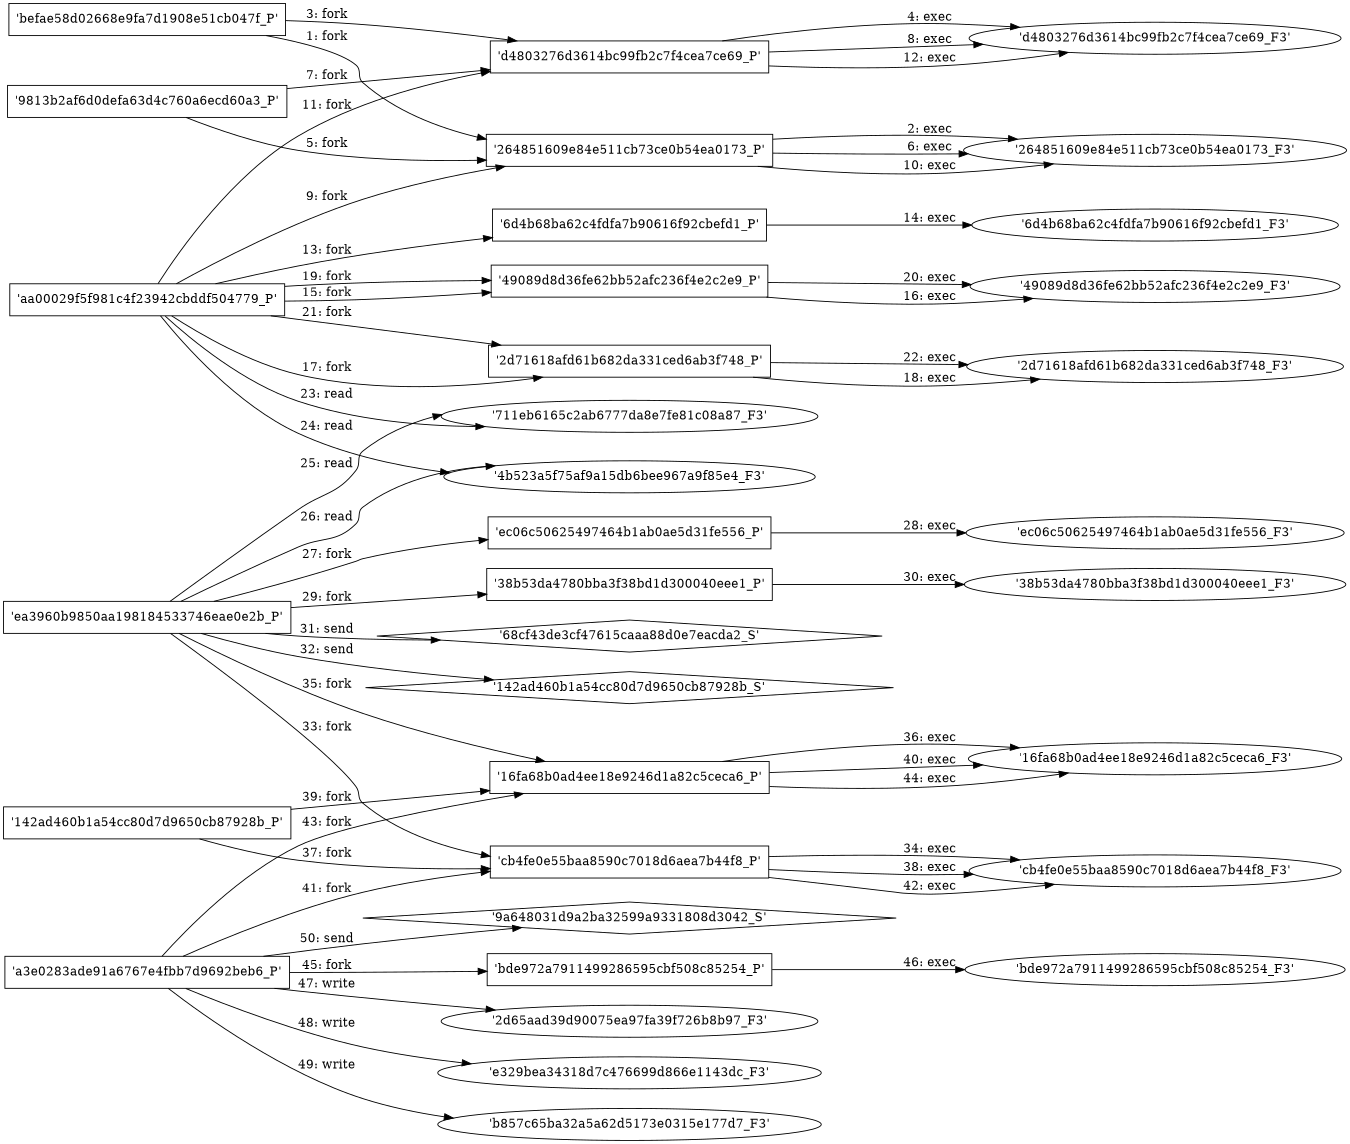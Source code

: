 digraph "D:\Learning\Paper\apt\基于CTI的攻击预警\Dataset\攻击图\ASGfromALLCTI\Building Zero Trust networks with Microsoft 365.dot" {
rankdir="LR"
size="9"
fixedsize="false"
splines="true"
nodesep=0.3
ranksep=0
fontsize=10
overlap="scalexy"
engine= "neato"
	"'befae58d02668e9fa7d1908e51cb047f_P'" [node_type=Process shape=box]
	"'264851609e84e511cb73ce0b54ea0173_P'" [node_type=Process shape=box]
	"'befae58d02668e9fa7d1908e51cb047f_P'" -> "'264851609e84e511cb73ce0b54ea0173_P'" [label="1: fork"]
	"'264851609e84e511cb73ce0b54ea0173_P'" [node_type=Process shape=box]
	"'264851609e84e511cb73ce0b54ea0173_F3'" [node_type=File shape=ellipse]
	"'264851609e84e511cb73ce0b54ea0173_P'" -> "'264851609e84e511cb73ce0b54ea0173_F3'" [label="2: exec"]
	"'befae58d02668e9fa7d1908e51cb047f_P'" [node_type=Process shape=box]
	"'d4803276d3614bc99fb2c7f4cea7ce69_P'" [node_type=Process shape=box]
	"'befae58d02668e9fa7d1908e51cb047f_P'" -> "'d4803276d3614bc99fb2c7f4cea7ce69_P'" [label="3: fork"]
	"'d4803276d3614bc99fb2c7f4cea7ce69_P'" [node_type=Process shape=box]
	"'d4803276d3614bc99fb2c7f4cea7ce69_F3'" [node_type=File shape=ellipse]
	"'d4803276d3614bc99fb2c7f4cea7ce69_P'" -> "'d4803276d3614bc99fb2c7f4cea7ce69_F3'" [label="4: exec"]
	"'9813b2af6d0defa63d4c760a6ecd60a3_P'" [node_type=Process shape=box]
	"'264851609e84e511cb73ce0b54ea0173_P'" [node_type=Process shape=box]
	"'9813b2af6d0defa63d4c760a6ecd60a3_P'" -> "'264851609e84e511cb73ce0b54ea0173_P'" [label="5: fork"]
	"'264851609e84e511cb73ce0b54ea0173_P'" [node_type=Process shape=box]
	"'264851609e84e511cb73ce0b54ea0173_F3'" [node_type=File shape=ellipse]
	"'264851609e84e511cb73ce0b54ea0173_P'" -> "'264851609e84e511cb73ce0b54ea0173_F3'" [label="6: exec"]
	"'9813b2af6d0defa63d4c760a6ecd60a3_P'" [node_type=Process shape=box]
	"'d4803276d3614bc99fb2c7f4cea7ce69_P'" [node_type=Process shape=box]
	"'9813b2af6d0defa63d4c760a6ecd60a3_P'" -> "'d4803276d3614bc99fb2c7f4cea7ce69_P'" [label="7: fork"]
	"'d4803276d3614bc99fb2c7f4cea7ce69_P'" [node_type=Process shape=box]
	"'d4803276d3614bc99fb2c7f4cea7ce69_F3'" [node_type=File shape=ellipse]
	"'d4803276d3614bc99fb2c7f4cea7ce69_P'" -> "'d4803276d3614bc99fb2c7f4cea7ce69_F3'" [label="8: exec"]
	"'aa00029f5f981c4f23942cbddf504779_P'" [node_type=Process shape=box]
	"'264851609e84e511cb73ce0b54ea0173_P'" [node_type=Process shape=box]
	"'aa00029f5f981c4f23942cbddf504779_P'" -> "'264851609e84e511cb73ce0b54ea0173_P'" [label="9: fork"]
	"'264851609e84e511cb73ce0b54ea0173_P'" [node_type=Process shape=box]
	"'264851609e84e511cb73ce0b54ea0173_F3'" [node_type=File shape=ellipse]
	"'264851609e84e511cb73ce0b54ea0173_P'" -> "'264851609e84e511cb73ce0b54ea0173_F3'" [label="10: exec"]
	"'aa00029f5f981c4f23942cbddf504779_P'" [node_type=Process shape=box]
	"'d4803276d3614bc99fb2c7f4cea7ce69_P'" [node_type=Process shape=box]
	"'aa00029f5f981c4f23942cbddf504779_P'" -> "'d4803276d3614bc99fb2c7f4cea7ce69_P'" [label="11: fork"]
	"'d4803276d3614bc99fb2c7f4cea7ce69_P'" [node_type=Process shape=box]
	"'d4803276d3614bc99fb2c7f4cea7ce69_F3'" [node_type=File shape=ellipse]
	"'d4803276d3614bc99fb2c7f4cea7ce69_P'" -> "'d4803276d3614bc99fb2c7f4cea7ce69_F3'" [label="12: exec"]
	"'aa00029f5f981c4f23942cbddf504779_P'" [node_type=Process shape=box]
	"'6d4b68ba62c4fdfa7b90616f92cbefd1_P'" [node_type=Process shape=box]
	"'aa00029f5f981c4f23942cbddf504779_P'" -> "'6d4b68ba62c4fdfa7b90616f92cbefd1_P'" [label="13: fork"]
	"'6d4b68ba62c4fdfa7b90616f92cbefd1_P'" [node_type=Process shape=box]
	"'6d4b68ba62c4fdfa7b90616f92cbefd1_F3'" [node_type=File shape=ellipse]
	"'6d4b68ba62c4fdfa7b90616f92cbefd1_P'" -> "'6d4b68ba62c4fdfa7b90616f92cbefd1_F3'" [label="14: exec"]
	"'aa00029f5f981c4f23942cbddf504779_P'" [node_type=Process shape=box]
	"'49089d8d36fe62bb52afc236f4e2c2e9_P'" [node_type=Process shape=box]
	"'aa00029f5f981c4f23942cbddf504779_P'" -> "'49089d8d36fe62bb52afc236f4e2c2e9_P'" [label="15: fork"]
	"'49089d8d36fe62bb52afc236f4e2c2e9_P'" [node_type=Process shape=box]
	"'49089d8d36fe62bb52afc236f4e2c2e9_F3'" [node_type=File shape=ellipse]
	"'49089d8d36fe62bb52afc236f4e2c2e9_P'" -> "'49089d8d36fe62bb52afc236f4e2c2e9_F3'" [label="16: exec"]
	"'aa00029f5f981c4f23942cbddf504779_P'" [node_type=Process shape=box]
	"'2d71618afd61b682da331ced6ab3f748_P'" [node_type=Process shape=box]
	"'aa00029f5f981c4f23942cbddf504779_P'" -> "'2d71618afd61b682da331ced6ab3f748_P'" [label="17: fork"]
	"'2d71618afd61b682da331ced6ab3f748_P'" [node_type=Process shape=box]
	"'2d71618afd61b682da331ced6ab3f748_F3'" [node_type=File shape=ellipse]
	"'2d71618afd61b682da331ced6ab3f748_P'" -> "'2d71618afd61b682da331ced6ab3f748_F3'" [label="18: exec"]
	"'aa00029f5f981c4f23942cbddf504779_P'" [node_type=Process shape=box]
	"'49089d8d36fe62bb52afc236f4e2c2e9_P'" [node_type=Process shape=box]
	"'aa00029f5f981c4f23942cbddf504779_P'" -> "'49089d8d36fe62bb52afc236f4e2c2e9_P'" [label="19: fork"]
	"'49089d8d36fe62bb52afc236f4e2c2e9_P'" [node_type=Process shape=box]
	"'49089d8d36fe62bb52afc236f4e2c2e9_F3'" [node_type=File shape=ellipse]
	"'49089d8d36fe62bb52afc236f4e2c2e9_P'" -> "'49089d8d36fe62bb52afc236f4e2c2e9_F3'" [label="20: exec"]
	"'aa00029f5f981c4f23942cbddf504779_P'" [node_type=Process shape=box]
	"'2d71618afd61b682da331ced6ab3f748_P'" [node_type=Process shape=box]
	"'aa00029f5f981c4f23942cbddf504779_P'" -> "'2d71618afd61b682da331ced6ab3f748_P'" [label="21: fork"]
	"'2d71618afd61b682da331ced6ab3f748_P'" [node_type=Process shape=box]
	"'2d71618afd61b682da331ced6ab3f748_F3'" [node_type=File shape=ellipse]
	"'2d71618afd61b682da331ced6ab3f748_P'" -> "'2d71618afd61b682da331ced6ab3f748_F3'" [label="22: exec"]
	"'711eb6165c2ab6777da8e7fe81c08a87_F3'" [node_type=file shape=ellipse]
	"'aa00029f5f981c4f23942cbddf504779_P'" [node_type=Process shape=box]
	"'aa00029f5f981c4f23942cbddf504779_P'" -> "'711eb6165c2ab6777da8e7fe81c08a87_F3'" [label="23: read"]
	"'4b523a5f75af9a15db6bee967a9f85e4_F3'" [node_type=file shape=ellipse]
	"'aa00029f5f981c4f23942cbddf504779_P'" [node_type=Process shape=box]
	"'aa00029f5f981c4f23942cbddf504779_P'" -> "'4b523a5f75af9a15db6bee967a9f85e4_F3'" [label="24: read"]
	"'711eb6165c2ab6777da8e7fe81c08a87_F3'" [node_type=file shape=ellipse]
	"'ea3960b9850aa198184533746eae0e2b_P'" [node_type=Process shape=box]
	"'ea3960b9850aa198184533746eae0e2b_P'" -> "'711eb6165c2ab6777da8e7fe81c08a87_F3'" [label="25: read"]
	"'4b523a5f75af9a15db6bee967a9f85e4_F3'" [node_type=file shape=ellipse]
	"'ea3960b9850aa198184533746eae0e2b_P'" [node_type=Process shape=box]
	"'ea3960b9850aa198184533746eae0e2b_P'" -> "'4b523a5f75af9a15db6bee967a9f85e4_F3'" [label="26: read"]
	"'ea3960b9850aa198184533746eae0e2b_P'" [node_type=Process shape=box]
	"'ec06c50625497464b1ab0ae5d31fe556_P'" [node_type=Process shape=box]
	"'ea3960b9850aa198184533746eae0e2b_P'" -> "'ec06c50625497464b1ab0ae5d31fe556_P'" [label="27: fork"]
	"'ec06c50625497464b1ab0ae5d31fe556_P'" [node_type=Process shape=box]
	"'ec06c50625497464b1ab0ae5d31fe556_F3'" [node_type=File shape=ellipse]
	"'ec06c50625497464b1ab0ae5d31fe556_P'" -> "'ec06c50625497464b1ab0ae5d31fe556_F3'" [label="28: exec"]
	"'ea3960b9850aa198184533746eae0e2b_P'" [node_type=Process shape=box]
	"'38b53da4780bba3f38bd1d300040eee1_P'" [node_type=Process shape=box]
	"'ea3960b9850aa198184533746eae0e2b_P'" -> "'38b53da4780bba3f38bd1d300040eee1_P'" [label="29: fork"]
	"'38b53da4780bba3f38bd1d300040eee1_P'" [node_type=Process shape=box]
	"'38b53da4780bba3f38bd1d300040eee1_F3'" [node_type=File shape=ellipse]
	"'38b53da4780bba3f38bd1d300040eee1_P'" -> "'38b53da4780bba3f38bd1d300040eee1_F3'" [label="30: exec"]
	"'68cf43de3cf47615caaa88d0e7eacda2_S'" [node_type=Socket shape=diamond]
	"'ea3960b9850aa198184533746eae0e2b_P'" [node_type=Process shape=box]
	"'ea3960b9850aa198184533746eae0e2b_P'" -> "'68cf43de3cf47615caaa88d0e7eacda2_S'" [label="31: send"]
	"'142ad460b1a54cc80d7d9650cb87928b_S'" [node_type=Socket shape=diamond]
	"'ea3960b9850aa198184533746eae0e2b_P'" [node_type=Process shape=box]
	"'ea3960b9850aa198184533746eae0e2b_P'" -> "'142ad460b1a54cc80d7d9650cb87928b_S'" [label="32: send"]
	"'ea3960b9850aa198184533746eae0e2b_P'" [node_type=Process shape=box]
	"'cb4fe0e55baa8590c7018d6aea7b44f8_P'" [node_type=Process shape=box]
	"'ea3960b9850aa198184533746eae0e2b_P'" -> "'cb4fe0e55baa8590c7018d6aea7b44f8_P'" [label="33: fork"]
	"'cb4fe0e55baa8590c7018d6aea7b44f8_P'" [node_type=Process shape=box]
	"'cb4fe0e55baa8590c7018d6aea7b44f8_F3'" [node_type=File shape=ellipse]
	"'cb4fe0e55baa8590c7018d6aea7b44f8_P'" -> "'cb4fe0e55baa8590c7018d6aea7b44f8_F3'" [label="34: exec"]
	"'ea3960b9850aa198184533746eae0e2b_P'" [node_type=Process shape=box]
	"'16fa68b0ad4ee18e9246d1a82c5ceca6_P'" [node_type=Process shape=box]
	"'ea3960b9850aa198184533746eae0e2b_P'" -> "'16fa68b0ad4ee18e9246d1a82c5ceca6_P'" [label="35: fork"]
	"'16fa68b0ad4ee18e9246d1a82c5ceca6_P'" [node_type=Process shape=box]
	"'16fa68b0ad4ee18e9246d1a82c5ceca6_F3'" [node_type=File shape=ellipse]
	"'16fa68b0ad4ee18e9246d1a82c5ceca6_P'" -> "'16fa68b0ad4ee18e9246d1a82c5ceca6_F3'" [label="36: exec"]
	"'142ad460b1a54cc80d7d9650cb87928b_P'" [node_type=Process shape=box]
	"'cb4fe0e55baa8590c7018d6aea7b44f8_P'" [node_type=Process shape=box]
	"'142ad460b1a54cc80d7d9650cb87928b_P'" -> "'cb4fe0e55baa8590c7018d6aea7b44f8_P'" [label="37: fork"]
	"'cb4fe0e55baa8590c7018d6aea7b44f8_P'" [node_type=Process shape=box]
	"'cb4fe0e55baa8590c7018d6aea7b44f8_F3'" [node_type=File shape=ellipse]
	"'cb4fe0e55baa8590c7018d6aea7b44f8_P'" -> "'cb4fe0e55baa8590c7018d6aea7b44f8_F3'" [label="38: exec"]
	"'142ad460b1a54cc80d7d9650cb87928b_P'" [node_type=Process shape=box]
	"'16fa68b0ad4ee18e9246d1a82c5ceca6_P'" [node_type=Process shape=box]
	"'142ad460b1a54cc80d7d9650cb87928b_P'" -> "'16fa68b0ad4ee18e9246d1a82c5ceca6_P'" [label="39: fork"]
	"'16fa68b0ad4ee18e9246d1a82c5ceca6_P'" [node_type=Process shape=box]
	"'16fa68b0ad4ee18e9246d1a82c5ceca6_F3'" [node_type=File shape=ellipse]
	"'16fa68b0ad4ee18e9246d1a82c5ceca6_P'" -> "'16fa68b0ad4ee18e9246d1a82c5ceca6_F3'" [label="40: exec"]
	"'a3e0283ade91a6767e4fbb7d9692beb6_P'" [node_type=Process shape=box]
	"'cb4fe0e55baa8590c7018d6aea7b44f8_P'" [node_type=Process shape=box]
	"'a3e0283ade91a6767e4fbb7d9692beb6_P'" -> "'cb4fe0e55baa8590c7018d6aea7b44f8_P'" [label="41: fork"]
	"'cb4fe0e55baa8590c7018d6aea7b44f8_P'" [node_type=Process shape=box]
	"'cb4fe0e55baa8590c7018d6aea7b44f8_F3'" [node_type=File shape=ellipse]
	"'cb4fe0e55baa8590c7018d6aea7b44f8_P'" -> "'cb4fe0e55baa8590c7018d6aea7b44f8_F3'" [label="42: exec"]
	"'a3e0283ade91a6767e4fbb7d9692beb6_P'" [node_type=Process shape=box]
	"'16fa68b0ad4ee18e9246d1a82c5ceca6_P'" [node_type=Process shape=box]
	"'a3e0283ade91a6767e4fbb7d9692beb6_P'" -> "'16fa68b0ad4ee18e9246d1a82c5ceca6_P'" [label="43: fork"]
	"'16fa68b0ad4ee18e9246d1a82c5ceca6_P'" [node_type=Process shape=box]
	"'16fa68b0ad4ee18e9246d1a82c5ceca6_F3'" [node_type=File shape=ellipse]
	"'16fa68b0ad4ee18e9246d1a82c5ceca6_P'" -> "'16fa68b0ad4ee18e9246d1a82c5ceca6_F3'" [label="44: exec"]
	"'a3e0283ade91a6767e4fbb7d9692beb6_P'" [node_type=Process shape=box]
	"'bde972a7911499286595cbf508c85254_P'" [node_type=Process shape=box]
	"'a3e0283ade91a6767e4fbb7d9692beb6_P'" -> "'bde972a7911499286595cbf508c85254_P'" [label="45: fork"]
	"'bde972a7911499286595cbf508c85254_P'" [node_type=Process shape=box]
	"'bde972a7911499286595cbf508c85254_F3'" [node_type=File shape=ellipse]
	"'bde972a7911499286595cbf508c85254_P'" -> "'bde972a7911499286595cbf508c85254_F3'" [label="46: exec"]
	"'2d65aad39d90075ea97fa39f726b8b97_F3'" [node_type=file shape=ellipse]
	"'a3e0283ade91a6767e4fbb7d9692beb6_P'" [node_type=Process shape=box]
	"'a3e0283ade91a6767e4fbb7d9692beb6_P'" -> "'2d65aad39d90075ea97fa39f726b8b97_F3'" [label="47: write"]
	"'e329bea34318d7c476699d866e1143dc_F3'" [node_type=file shape=ellipse]
	"'a3e0283ade91a6767e4fbb7d9692beb6_P'" [node_type=Process shape=box]
	"'a3e0283ade91a6767e4fbb7d9692beb6_P'" -> "'e329bea34318d7c476699d866e1143dc_F3'" [label="48: write"]
	"'b857c65ba32a5a62d5173e0315e177d7_F3'" [node_type=file shape=ellipse]
	"'a3e0283ade91a6767e4fbb7d9692beb6_P'" [node_type=Process shape=box]
	"'a3e0283ade91a6767e4fbb7d9692beb6_P'" -> "'b857c65ba32a5a62d5173e0315e177d7_F3'" [label="49: write"]
	"'9a648031d9a2ba32599a9331808d3042_S'" [node_type=Socket shape=diamond]
	"'a3e0283ade91a6767e4fbb7d9692beb6_P'" [node_type=Process shape=box]
	"'a3e0283ade91a6767e4fbb7d9692beb6_P'" -> "'9a648031d9a2ba32599a9331808d3042_S'" [label="50: send"]
}
